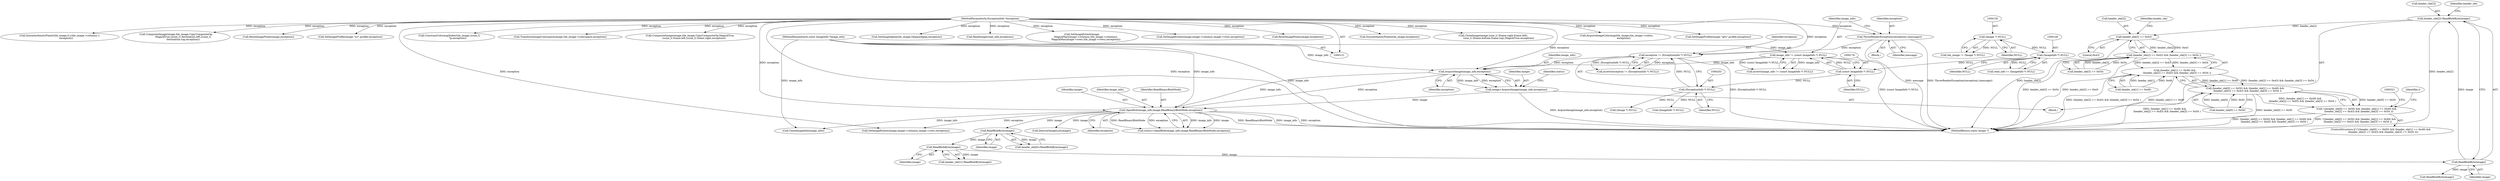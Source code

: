digraph "0_ImageMagick_afa878a689870c28b6994ecf3bb8dbfb2b76d135@array" {
"1000295" [label="(Call,header_ole[2] == 0x43)"];
"1000268" [label="(Call,header_ole[2]=ReadBlobByte(image))"];
"1000272" [label="(Call,ReadBlobByte(image))"];
"1000266" [label="(Call,ReadBlobByte(image))"];
"1000260" [label="(Call,ReadBlobByte(image))"];
"1000218" [label="(Call,OpenBlob(image_info,image,ReadBinaryBlobMode,exception))"];
"1000213" [label="(Call,AcquireImage(image_info,exception))"];
"1000173" [label="(Call,image_info != (const ImageInfo *) NULL)"];
"1000122" [label="(MethodParameterIn,const ImageInfo *image_info)"];
"1000175" [label="(Call,(const ImageInfo *) NULL)"];
"1000139" [label="(Call,(ImageInfo *) NULL)"];
"1000129" [label="(Call,(Image *) NULL)"];
"1000200" [label="(Call,exception != (ExceptionInfo *) NULL)"];
"1000146" [label="(Call,ThrowReaderException((exception),(message)))"];
"1000123" [label="(MethodParameterIn,ExceptionInfo *exception)"];
"1000202" [label="(Call,(ExceptionInfo *) NULL)"];
"1000211" [label="(Call,image=AcquireImage(image_info,exception))"];
"1000294" [label="(Call,(header_ole[2] == 0x43) && (header_ole[3] == 0x54 ))"];
"1000288" [label="(Call,(header_ole[1] == 0x49) &&\n      (header_ole[2] == 0x43) && (header_ole[3] == 0x54 ))"];
"1000282" [label="(Call,(header_ole[0] == 0x50) && (header_ole[1] == 0x49) &&\n      (header_ole[2] == 0x43) && (header_ole[3] == 0x54 ))"];
"1000281" [label="(Call,!((header_ole[0] == 0x50) && (header_ole[1] == 0x49) &&\n      (header_ole[2] == 0x43) && (header_ole[3] == 0x54 )))"];
"1001340" [label="(Call,AcquireImageColormap(tile_image,tile_image->colors,\n                  exception))"];
"1000219" [label="(Identifier,image_info)"];
"1000272" [label="(Call,ReadBlobByte(image))"];
"1000213" [label="(Call,AcquireImage(image_info,exception))"];
"1000280" [label="(ControlStructure,if (!((header_ole[0] == 0x50) && (header_ole[1] == 0x49) &&\n      (header_ole[2] == 0x43) && (header_ole[3] == 0x54 ))))"];
"1000199" [label="(Call,assert(exception != (ExceptionInfo *) NULL))"];
"1000266" [label="(Call,ReadBlobByte(image))"];
"1000125" [label="(Block,)"];
"1002169" [label="(Call,SetImageProfile(image,\"iptc\",profile,exception))"];
"1000281" [label="(Call,!((header_ole[0] == 0x50) && (header_ole[1] == 0x49) &&\n      (header_ole[2] == 0x43) && (header_ole[3] == 0x54 )))"];
"1002647" [label="(MethodReturn,static Image *)"];
"1000282" [label="(Call,(header_ole[0] == 0x50) && (header_ole[1] == 0x49) &&\n      (header_ole[2] == 0x43) && (header_ole[3] == 0x54 ))"];
"1000230" [label="(Call,DestroyImageList(image))"];
"1000278" [label="(Call,ReadBlobByte(image))"];
"1000172" [label="(Call,assert(image_info != (const ImageInfo *) NULL))"];
"1000222" [label="(Identifier,exception)"];
"1000147" [label="(Identifier,exception)"];
"1000212" [label="(Identifier,image)"];
"1000123" [label="(MethodParameterIn,ExceptionInfo *exception)"];
"1000300" [label="(Call,header_ole[3] == 0x54)"];
"1000288" [label="(Call,(header_ole[1] == 0x49) &&\n      (header_ole[2] == 0x43) && (header_ole[3] == 0x54 ))"];
"1000261" [label="(Identifier,image)"];
"1001670" [label="(Call,QueueAuthenticPixels(tile_image,0,y,tile_image->columns,1,\n                exception))"];
"1000294" [label="(Call,(header_ole[2] == 0x43) && (header_ole[3] == 0x54 ))"];
"1000127" [label="(Call,tile_image != (Image *) NULL)"];
"1002016" [label="(Call,CompositeImage(image,tile_image,CopyCompositeOp,\n                  MagickTrue,(ssize_t) destination.left,(ssize_t)\n                  destination.top,exception))"];
"1000177" [label="(Identifier,NULL)"];
"1000211" [label="(Call,image=AcquireImage(image_info,exception))"];
"1000148" [label="(Identifier,message)"];
"1000283" [label="(Call,header_ole[0] == 0x50)"];
"1000299" [label="(Literal,0x43)"];
"1000131" [label="(Identifier,NULL)"];
"1000174" [label="(Identifier,image_info)"];
"1000510" [label="(Call,SetImageExtent(image,image->columns,image->rows,exception))"];
"1000260" [label="(Call,ReadBlobByte(image))"];
"1000307" [label="(Identifier,i)"];
"1000141" [label="(Identifier,NULL)"];
"1000233" [label="(Call,(Image *) NULL)"];
"1000221" [label="(Identifier,ReadBinaryBlobMode)"];
"1000139" [label="(Call,(ImageInfo *) NULL)"];
"1000267" [label="(Identifier,image)"];
"1000268" [label="(Call,header_ole[2]=ReadBlobByte(image))"];
"1000217" [label="(Identifier,status)"];
"1000762" [label="(Call,ResetImagePixels(image,exception))"];
"1002131" [label="(Call,SetImageProfile(image,\"icc\",profile,exception))"];
"1001711" [label="(Call,ConstrainColormapIndex(tile_image,(ssize_t)\n                      *p,exception))"];
"1000129" [label="(Call,(Image *) NULL)"];
"1000295" [label="(Call,header_ole[2] == 0x43)"];
"1000302" [label="(Identifier,header_ole)"];
"1000215" [label="(Identifier,exception)"];
"1000201" [label="(Identifier,exception)"];
"1000122" [label="(MethodParameterIn,const ImageInfo *image_info)"];
"1002504" [label="(Call,TransformImageColorspace(image,tile_image->colorspace,exception))"];
"1000256" [label="(Call,header_ole[0]=ReadBlobByte(image))"];
"1000296" [label="(Call,header_ole[2])"];
"1002512" [label="(Call,CompositeImage(image,tile_image,CopyCompositeOp,MagickTrue,\n          (ssize_t) frame.left,(ssize_t) frame.right,exception))"];
"1000200" [label="(Call,exception != (ExceptionInfo *) NULL)"];
"1002268" [label="(Call,CloneImageInfo(image_info))"];
"1001293" [label="(Call,SetImageAlpha(tile_image,OpaqueAlpha,exception))"];
"1000220" [label="(Identifier,image)"];
"1000218" [label="(Call,OpenBlob(image_info,image,ReadBinaryBlobMode,exception))"];
"1000137" [label="(Call,read_info != (ImageInfo *) NULL)"];
"1000124" [label="(Block,)"];
"1000202" [label="(Call,(ExceptionInfo *) NULL)"];
"1000269" [label="(Call,header_ole[2])"];
"1000273" [label="(Identifier,image)"];
"1000146" [label="(Call,ThrowReaderException((exception),(message)))"];
"1002441" [label="(Call,ReadImage(read_info,exception))"];
"1002485" [label="(Call,SetImageExtent(image,\n          MagickMax(image->columns,tile_image->columns),\n          MagickMax(image->rows,tile_image->rows),exception))"];
"1000175" [label="(Call,(const ImageInfo *) NULL)"];
"1000204" [label="(Identifier,NULL)"];
"1000214" [label="(Identifier,image_info)"];
"1000747" [label="(Call,SetImageExtent(image,image->columns,image->rows,exception))"];
"1000216" [label="(Call,status=OpenBlob(image_info,image,ReadBinaryBlobMode,exception))"];
"1000525" [label="(Call,ResetImagePixels(image,exception))"];
"1000262" [label="(Call,header_ole[1]=ReadBlobByte(image))"];
"1000289" [label="(Call,header_ole[1] == 0x49)"];
"1001935" [label="(Call,SyncAuthenticPixels(tile_image,exception))"];
"1000173" [label="(Call,image_info != (const ImageInfo *) NULL)"];
"1000238" [label="(Call,(ImageInfo *) NULL)"];
"1001181" [label="(Call,CloneImage(image,(size_t) (frame.right-frame.left),\n              (size_t) (frame.bottom-frame.top),MagickTrue,exception))"];
"1000276" [label="(Identifier,header_ole)"];
"1000295" -> "1000294"  [label="AST: "];
"1000295" -> "1000299"  [label="CFG: "];
"1000296" -> "1000295"  [label="AST: "];
"1000299" -> "1000295"  [label="AST: "];
"1000302" -> "1000295"  [label="CFG: "];
"1000294" -> "1000295"  [label="CFG: "];
"1000295" -> "1002647"  [label="DDG: header_ole[2]"];
"1000295" -> "1000294"  [label="DDG: header_ole[2]"];
"1000295" -> "1000294"  [label="DDG: 0x43"];
"1000268" -> "1000295"  [label="DDG: header_ole[2]"];
"1000268" -> "1000124"  [label="AST: "];
"1000268" -> "1000272"  [label="CFG: "];
"1000269" -> "1000268"  [label="AST: "];
"1000272" -> "1000268"  [label="AST: "];
"1000276" -> "1000268"  [label="CFG: "];
"1000268" -> "1002647"  [label="DDG: header_ole[2]"];
"1000272" -> "1000268"  [label="DDG: image"];
"1000272" -> "1000273"  [label="CFG: "];
"1000273" -> "1000272"  [label="AST: "];
"1000266" -> "1000272"  [label="DDG: image"];
"1000272" -> "1000278"  [label="DDG: image"];
"1000266" -> "1000262"  [label="AST: "];
"1000266" -> "1000267"  [label="CFG: "];
"1000267" -> "1000266"  [label="AST: "];
"1000262" -> "1000266"  [label="CFG: "];
"1000266" -> "1000262"  [label="DDG: image"];
"1000260" -> "1000266"  [label="DDG: image"];
"1000260" -> "1000256"  [label="AST: "];
"1000260" -> "1000261"  [label="CFG: "];
"1000261" -> "1000260"  [label="AST: "];
"1000256" -> "1000260"  [label="CFG: "];
"1000260" -> "1000256"  [label="DDG: image"];
"1000218" -> "1000260"  [label="DDG: image"];
"1000218" -> "1000216"  [label="AST: "];
"1000218" -> "1000222"  [label="CFG: "];
"1000219" -> "1000218"  [label="AST: "];
"1000220" -> "1000218"  [label="AST: "];
"1000221" -> "1000218"  [label="AST: "];
"1000222" -> "1000218"  [label="AST: "];
"1000216" -> "1000218"  [label="CFG: "];
"1000218" -> "1002647"  [label="DDG: ReadBinaryBlobMode"];
"1000218" -> "1002647"  [label="DDG: image_info"];
"1000218" -> "1002647"  [label="DDG: exception"];
"1000218" -> "1000216"  [label="DDG: image_info"];
"1000218" -> "1000216"  [label="DDG: image"];
"1000218" -> "1000216"  [label="DDG: ReadBinaryBlobMode"];
"1000218" -> "1000216"  [label="DDG: exception"];
"1000213" -> "1000218"  [label="DDG: image_info"];
"1000213" -> "1000218"  [label="DDG: exception"];
"1000122" -> "1000218"  [label="DDG: image_info"];
"1000211" -> "1000218"  [label="DDG: image"];
"1000123" -> "1000218"  [label="DDG: exception"];
"1000218" -> "1000230"  [label="DDG: image"];
"1000218" -> "1000510"  [label="DDG: exception"];
"1000218" -> "1002268"  [label="DDG: image_info"];
"1000213" -> "1000211"  [label="AST: "];
"1000213" -> "1000215"  [label="CFG: "];
"1000214" -> "1000213"  [label="AST: "];
"1000215" -> "1000213"  [label="AST: "];
"1000211" -> "1000213"  [label="CFG: "];
"1000213" -> "1000211"  [label="DDG: image_info"];
"1000213" -> "1000211"  [label="DDG: exception"];
"1000173" -> "1000213"  [label="DDG: image_info"];
"1000122" -> "1000213"  [label="DDG: image_info"];
"1000200" -> "1000213"  [label="DDG: exception"];
"1000123" -> "1000213"  [label="DDG: exception"];
"1000173" -> "1000172"  [label="AST: "];
"1000173" -> "1000175"  [label="CFG: "];
"1000174" -> "1000173"  [label="AST: "];
"1000175" -> "1000173"  [label="AST: "];
"1000172" -> "1000173"  [label="CFG: "];
"1000173" -> "1002647"  [label="DDG: (const ImageInfo *) NULL"];
"1000173" -> "1000172"  [label="DDG: image_info"];
"1000173" -> "1000172"  [label="DDG: (const ImageInfo *) NULL"];
"1000122" -> "1000173"  [label="DDG: image_info"];
"1000175" -> "1000173"  [label="DDG: NULL"];
"1000122" -> "1000121"  [label="AST: "];
"1000122" -> "1002647"  [label="DDG: image_info"];
"1000122" -> "1002268"  [label="DDG: image_info"];
"1000175" -> "1000177"  [label="CFG: "];
"1000176" -> "1000175"  [label="AST: "];
"1000177" -> "1000175"  [label="AST: "];
"1000139" -> "1000175"  [label="DDG: NULL"];
"1000175" -> "1000202"  [label="DDG: NULL"];
"1000139" -> "1000137"  [label="AST: "];
"1000139" -> "1000141"  [label="CFG: "];
"1000140" -> "1000139"  [label="AST: "];
"1000141" -> "1000139"  [label="AST: "];
"1000137" -> "1000139"  [label="CFG: "];
"1000139" -> "1000137"  [label="DDG: NULL"];
"1000129" -> "1000139"  [label="DDG: NULL"];
"1000129" -> "1000127"  [label="AST: "];
"1000129" -> "1000131"  [label="CFG: "];
"1000130" -> "1000129"  [label="AST: "];
"1000131" -> "1000129"  [label="AST: "];
"1000127" -> "1000129"  [label="CFG: "];
"1000129" -> "1000127"  [label="DDG: NULL"];
"1000200" -> "1000199"  [label="AST: "];
"1000200" -> "1000202"  [label="CFG: "];
"1000201" -> "1000200"  [label="AST: "];
"1000202" -> "1000200"  [label="AST: "];
"1000199" -> "1000200"  [label="CFG: "];
"1000200" -> "1002647"  [label="DDG: (ExceptionInfo *) NULL"];
"1000200" -> "1000199"  [label="DDG: exception"];
"1000200" -> "1000199"  [label="DDG: (ExceptionInfo *) NULL"];
"1000146" -> "1000200"  [label="DDG: exception"];
"1000123" -> "1000200"  [label="DDG: exception"];
"1000202" -> "1000200"  [label="DDG: NULL"];
"1000146" -> "1000125"  [label="AST: "];
"1000146" -> "1000148"  [label="CFG: "];
"1000147" -> "1000146"  [label="AST: "];
"1000148" -> "1000146"  [label="AST: "];
"1000174" -> "1000146"  [label="CFG: "];
"1000146" -> "1002647"  [label="DDG: message"];
"1000146" -> "1002647"  [label="DDG: ThrowReaderException((exception),(message))"];
"1000123" -> "1000146"  [label="DDG: exception"];
"1000123" -> "1000121"  [label="AST: "];
"1000123" -> "1002647"  [label="DDG: exception"];
"1000123" -> "1000510"  [label="DDG: exception"];
"1000123" -> "1000525"  [label="DDG: exception"];
"1000123" -> "1000747"  [label="DDG: exception"];
"1000123" -> "1000762"  [label="DDG: exception"];
"1000123" -> "1001181"  [label="DDG: exception"];
"1000123" -> "1001293"  [label="DDG: exception"];
"1000123" -> "1001340"  [label="DDG: exception"];
"1000123" -> "1001670"  [label="DDG: exception"];
"1000123" -> "1001711"  [label="DDG: exception"];
"1000123" -> "1001935"  [label="DDG: exception"];
"1000123" -> "1002016"  [label="DDG: exception"];
"1000123" -> "1002131"  [label="DDG: exception"];
"1000123" -> "1002169"  [label="DDG: exception"];
"1000123" -> "1002441"  [label="DDG: exception"];
"1000123" -> "1002485"  [label="DDG: exception"];
"1000123" -> "1002504"  [label="DDG: exception"];
"1000123" -> "1002512"  [label="DDG: exception"];
"1000202" -> "1000204"  [label="CFG: "];
"1000203" -> "1000202"  [label="AST: "];
"1000204" -> "1000202"  [label="AST: "];
"1000202" -> "1000233"  [label="DDG: NULL"];
"1000202" -> "1000238"  [label="DDG: NULL"];
"1000211" -> "1000124"  [label="AST: "];
"1000212" -> "1000211"  [label="AST: "];
"1000217" -> "1000211"  [label="CFG: "];
"1000211" -> "1002647"  [label="DDG: AcquireImage(image_info,exception)"];
"1000294" -> "1000288"  [label="AST: "];
"1000294" -> "1000300"  [label="CFG: "];
"1000300" -> "1000294"  [label="AST: "];
"1000288" -> "1000294"  [label="CFG: "];
"1000294" -> "1002647"  [label="DDG: header_ole[3] == 0x54"];
"1000294" -> "1002647"  [label="DDG: header_ole[2] == 0x43"];
"1000294" -> "1000288"  [label="DDG: header_ole[2] == 0x43"];
"1000294" -> "1000288"  [label="DDG: header_ole[3] == 0x54"];
"1000300" -> "1000294"  [label="DDG: header_ole[3]"];
"1000300" -> "1000294"  [label="DDG: 0x54"];
"1000288" -> "1000282"  [label="AST: "];
"1000288" -> "1000289"  [label="CFG: "];
"1000289" -> "1000288"  [label="AST: "];
"1000282" -> "1000288"  [label="CFG: "];
"1000288" -> "1002647"  [label="DDG: (header_ole[2] == 0x43) && (header_ole[3] == 0x54 )"];
"1000288" -> "1002647"  [label="DDG: header_ole[1] == 0x49"];
"1000288" -> "1000282"  [label="DDG: header_ole[1] == 0x49"];
"1000288" -> "1000282"  [label="DDG: (header_ole[2] == 0x43) && (header_ole[3] == 0x54 )"];
"1000289" -> "1000288"  [label="DDG: header_ole[1]"];
"1000289" -> "1000288"  [label="DDG: 0x49"];
"1000282" -> "1000281"  [label="AST: "];
"1000282" -> "1000283"  [label="CFG: "];
"1000283" -> "1000282"  [label="AST: "];
"1000281" -> "1000282"  [label="CFG: "];
"1000282" -> "1002647"  [label="DDG: (header_ole[1] == 0x49) &&\n      (header_ole[2] == 0x43) && (header_ole[3] == 0x54 )"];
"1000282" -> "1002647"  [label="DDG: header_ole[0] == 0x50"];
"1000282" -> "1000281"  [label="DDG: header_ole[0] == 0x50"];
"1000282" -> "1000281"  [label="DDG: (header_ole[1] == 0x49) &&\n      (header_ole[2] == 0x43) && (header_ole[3] == 0x54 )"];
"1000283" -> "1000282"  [label="DDG: header_ole[0]"];
"1000283" -> "1000282"  [label="DDG: 0x50"];
"1000281" -> "1000280"  [label="AST: "];
"1000307" -> "1000281"  [label="CFG: "];
"1000321" -> "1000281"  [label="CFG: "];
"1000281" -> "1002647"  [label="DDG: (header_ole[0] == 0x50) && (header_ole[1] == 0x49) &&\n      (header_ole[2] == 0x43) && (header_ole[3] == 0x54 )"];
"1000281" -> "1002647"  [label="DDG: !((header_ole[0] == 0x50) && (header_ole[1] == 0x49) &&\n      (header_ole[2] == 0x43) && (header_ole[3] == 0x54 ))"];
}
